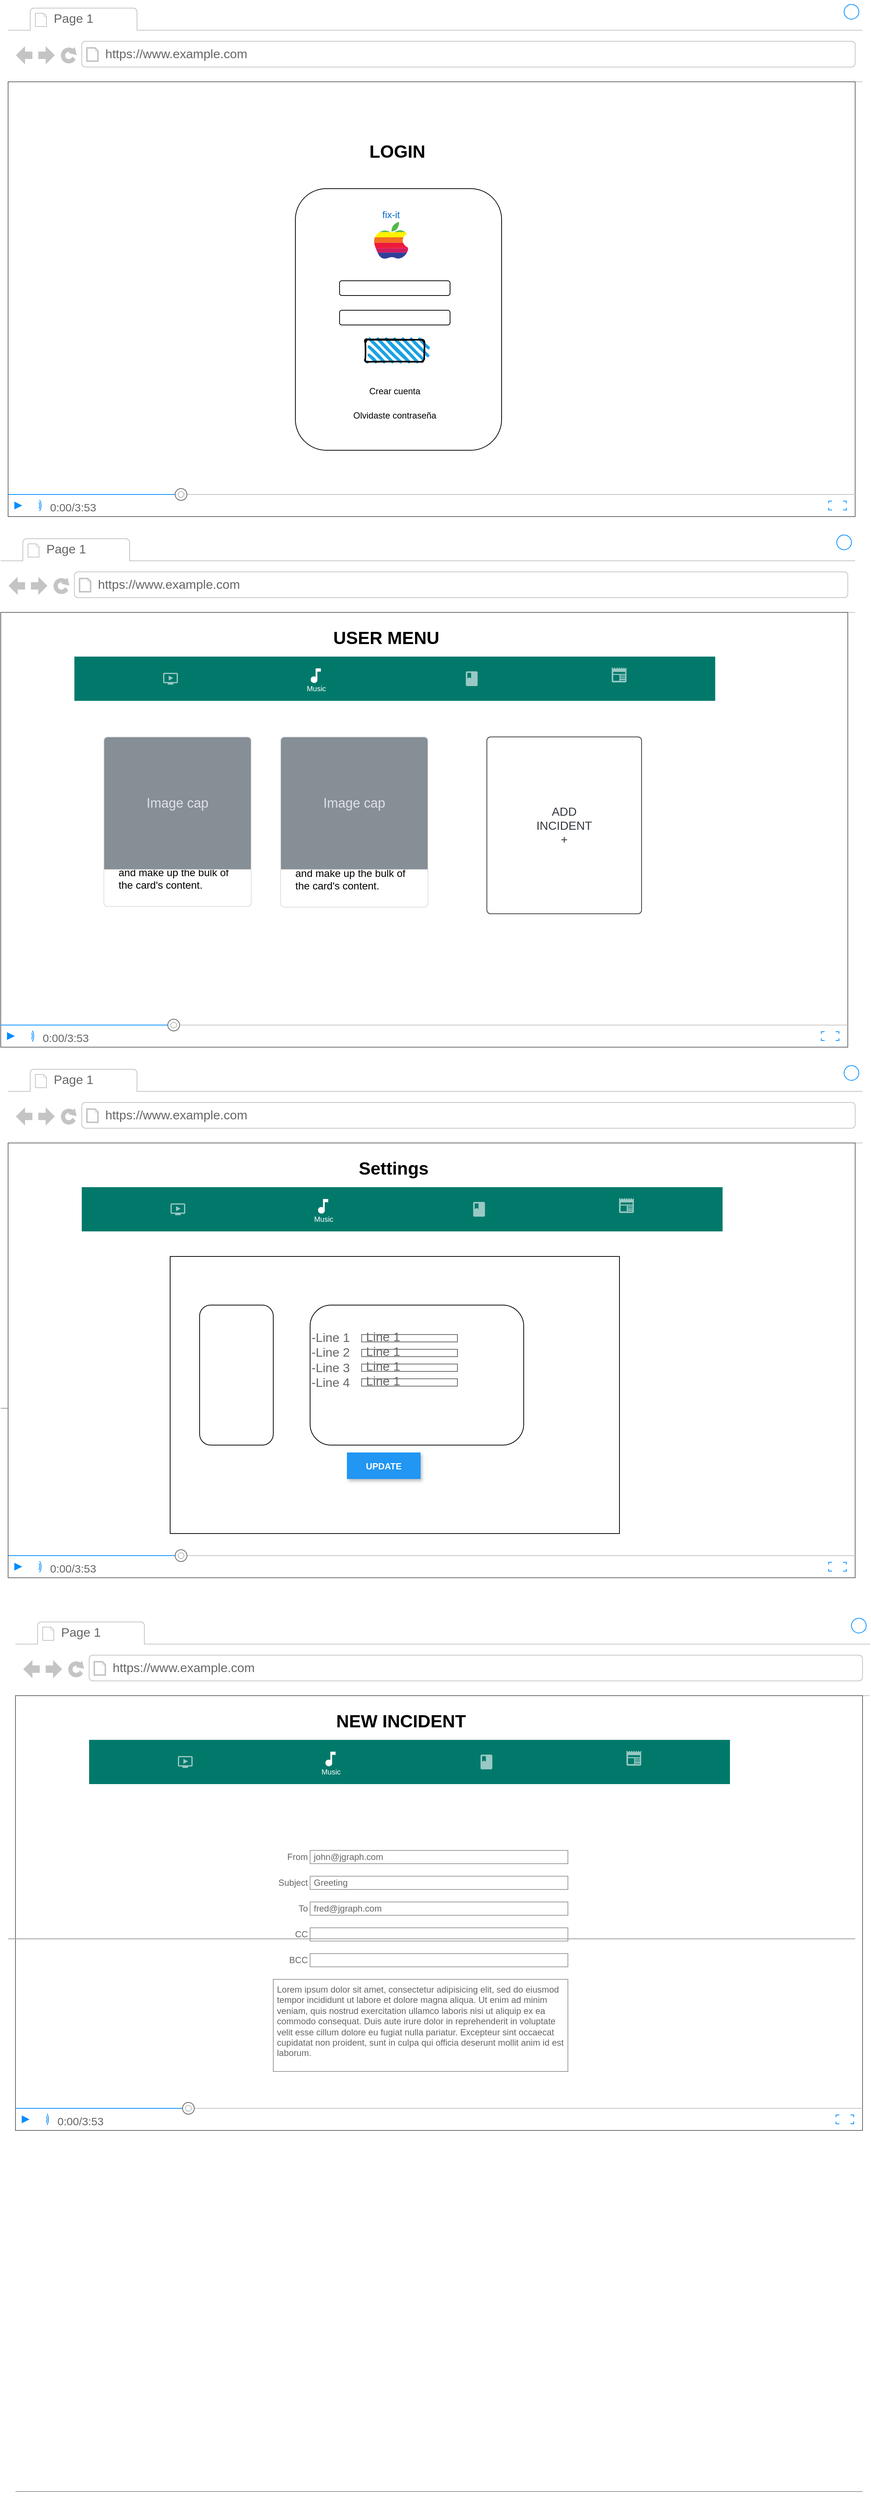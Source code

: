 <mxfile version="14.5.1" type="device"><diagram id="piDafpqhtRUU5qUU-vj8" name="Page-1"><mxGraphModel dx="1422" dy="794" grid="1" gridSize="10" guides="1" tooltips="1" connect="1" arrows="1" fold="1" page="1" pageScale="1" pageWidth="827" pageHeight="1169" math="0" shadow="0"><root><mxCell id="0"/><mxCell id="1" parent="0"/><mxCell id="8962rQQDY3VNNf6We3Pp-1" value="" style="strokeWidth=1;shadow=0;dashed=0;align=center;html=1;shape=mxgraph.mockup.containers.browserWindow;rSize=0;strokeColor2=#008cff;strokeColor3=#c4c4c4;mainText=,;recursiveResize=0;strokeColor=#FFFFFF;fontColor=#FFFFFF;" parent="1" vertex="1"><mxGeometry x="50" y="50" width="1160" height="710" as="geometry"/></mxCell><mxCell id="8962rQQDY3VNNf6We3Pp-2" value="Page 1" style="strokeWidth=1;shadow=0;dashed=0;align=center;html=1;shape=mxgraph.mockup.containers.anchor;fontSize=17;fontColor=#666666;align=left;" parent="8962rQQDY3VNNf6We3Pp-1" vertex="1"><mxGeometry x="60" y="12" width="110" height="26" as="geometry"/></mxCell><mxCell id="8962rQQDY3VNNf6We3Pp-3" value="https://www.example.com" style="strokeWidth=1;shadow=0;dashed=0;align=center;html=1;shape=mxgraph.mockup.containers.anchor;rSize=0;fontSize=17;fontColor=#666666;align=left;" parent="8962rQQDY3VNNf6We3Pp-1" vertex="1"><mxGeometry x="130" y="60" width="250" height="26" as="geometry"/></mxCell><mxCell id="8962rQQDY3VNNf6We3Pp-4" value="" style="verticalLabelPosition=bottom;shadow=0;dashed=0;align=center;html=1;verticalAlign=top;strokeWidth=1;shape=mxgraph.mockup.containers.videoPlayer;strokeColor=#666666;strokeColor2=#008cff;strokeColor3=#c4c4c4;textColor=#666666;fillColor2=#008cff;barHeight=30;barPos=20;" parent="8962rQQDY3VNNf6We3Pp-1" vertex="1"><mxGeometry y="110" width="1150" height="590" as="geometry"/></mxCell><mxCell id="8962rQQDY3VNNf6We3Pp-35" value="" style="verticalLabelPosition=bottom;shadow=0;dashed=0;align=center;html=1;verticalAlign=top;strokeWidth=1;shape=mxgraph.mockup.markup.line;strokeColor=#999999;fillColor=#008CFF;fontSize=13;fontColor=#0066CC;" parent="8962rQQDY3VNNf6We3Pp-1" vertex="1"><mxGeometry y="1180" width="1150" height="20" as="geometry"/></mxCell><mxCell id="I-dR2ajw5MnT3TJYG-21-2" value="" style="rounded=1;whiteSpace=wrap;html=1;" parent="8962rQQDY3VNNf6We3Pp-1" vertex="1"><mxGeometry x="390" y="255" width="280" height="355" as="geometry"/></mxCell><mxCell id="8962rQQDY3VNNf6We3Pp-16" value="fix-it" style="text;html=1;strokeColor=none;fillColor=none;align=center;verticalAlign=middle;whiteSpace=wrap;rounded=0;fontSize=13;fontColor=#0066CC;" parent="8962rQQDY3VNNf6We3Pp-1" vertex="1"><mxGeometry x="470" y="280" width="100" height="20" as="geometry"/></mxCell><mxCell id="I-dR2ajw5MnT3TJYG-21-5" value="" style="rounded=1;whiteSpace=wrap;html=1;" parent="8962rQQDY3VNNf6We3Pp-1" vertex="1"><mxGeometry x="450" y="380" width="150" height="20" as="geometry"/></mxCell><mxCell id="I-dR2ajw5MnT3TJYG-21-7" value="" style="rounded=1;whiteSpace=wrap;html=1;" parent="8962rQQDY3VNNf6We3Pp-1" vertex="1"><mxGeometry x="450" y="420" width="150" height="20" as="geometry"/></mxCell><mxCell id="I-dR2ajw5MnT3TJYG-21-10" value="Crear cuenta" style="text;html=1;strokeColor=none;fillColor=none;align=center;verticalAlign=middle;whiteSpace=wrap;rounded=0;" parent="8962rQQDY3VNNf6We3Pp-1" vertex="1"><mxGeometry x="450" y="520" width="150" height="20" as="geometry"/></mxCell><mxCell id="I-dR2ajw5MnT3TJYG-21-11" value="Olvidaste contraseña" style="text;html=1;strokeColor=none;fillColor=none;align=center;verticalAlign=middle;whiteSpace=wrap;rounded=0;" parent="8962rQQDY3VNNf6We3Pp-1" vertex="1"><mxGeometry x="455" y="550" width="140" height="25" as="geometry"/></mxCell><mxCell id="I-dR2ajw5MnT3TJYG-21-12" value="" style="rounded=1;whiteSpace=wrap;html=1;strokeWidth=2;fillWeight=4;hachureGap=8;hachureAngle=45;fillColor=#1ba1e2;sketch=1;" parent="8962rQQDY3VNNf6We3Pp-1" vertex="1"><mxGeometry x="485" y="460" width="80" height="30" as="geometry"/></mxCell><mxCell id="I-dR2ajw5MnT3TJYG-21-14" value="LOGIN" style="text;strokeColor=none;fillColor=none;html=1;fontSize=24;fontStyle=1;verticalAlign=middle;align=center;" parent="8962rQQDY3VNNf6We3Pp-1" vertex="1"><mxGeometry x="385" y="170" width="285" height="70" as="geometry"/></mxCell><mxCell id="I-dR2ajw5MnT3TJYG-21-176" value="" style="dashed=0;outlineConnect=0;html=1;align=center;labelPosition=center;verticalLabelPosition=bottom;verticalAlign=top;shape=mxgraph.weblogos.apple_classic" parent="8962rQQDY3VNNf6We3Pp-1" vertex="1"><mxGeometry x="496.9" y="300" width="46.2" height="50" as="geometry"/></mxCell><mxCell id="I-dR2ajw5MnT3TJYG-21-194" value="" style="strokeWidth=1;shadow=0;dashed=0;align=center;html=1;shape=mxgraph.mockup.containers.browserWindow;rSize=0;strokeColor2=#008cff;strokeColor3=#c4c4c4;mainText=,;recursiveResize=0;strokeColor=#FFFFFF;fontColor=#FFFFFF;" parent="1" vertex="1"><mxGeometry x="40" y="770" width="1160" height="710" as="geometry"/></mxCell><mxCell id="I-dR2ajw5MnT3TJYG-21-195" value="Page 1" style="strokeWidth=1;shadow=0;dashed=0;align=center;html=1;shape=mxgraph.mockup.containers.anchor;fontSize=17;fontColor=#666666;align=left;" parent="I-dR2ajw5MnT3TJYG-21-194" vertex="1"><mxGeometry x="60" y="12" width="110" height="26" as="geometry"/></mxCell><mxCell id="I-dR2ajw5MnT3TJYG-21-196" value="https://www.example.com" style="strokeWidth=1;shadow=0;dashed=0;align=center;html=1;shape=mxgraph.mockup.containers.anchor;rSize=0;fontSize=17;fontColor=#666666;align=left;" parent="I-dR2ajw5MnT3TJYG-21-194" vertex="1"><mxGeometry x="130" y="60" width="250" height="26" as="geometry"/></mxCell><mxCell id="I-dR2ajw5MnT3TJYG-21-197" value="" style="verticalLabelPosition=bottom;shadow=0;dashed=0;align=center;html=1;verticalAlign=top;strokeWidth=1;shape=mxgraph.mockup.containers.videoPlayer;strokeColor=#666666;strokeColor2=#008cff;strokeColor3=#c4c4c4;textColor=#666666;fillColor2=#008cff;barHeight=30;barPos=20;" parent="I-dR2ajw5MnT3TJYG-21-194" vertex="1"><mxGeometry y="110" width="1150" height="590" as="geometry"/></mxCell><mxCell id="I-dR2ajw5MnT3TJYG-21-198" value="" style="verticalLabelPosition=bottom;shadow=0;dashed=0;align=center;html=1;verticalAlign=top;strokeWidth=1;shape=mxgraph.mockup.markup.line;strokeColor=#999999;fillColor=#008CFF;fontSize=13;fontColor=#0066CC;" parent="I-dR2ajw5MnT3TJYG-21-194" vertex="1"><mxGeometry y="1180" width="1150" height="20" as="geometry"/></mxCell><mxCell id="I-dR2ajw5MnT3TJYG-21-207" value="USER MENU&lt;br&gt;" style="text;strokeColor=none;fillColor=none;html=1;fontSize=24;fontStyle=1;verticalAlign=middle;align=center;" parent="I-dR2ajw5MnT3TJYG-21-194" vertex="1"><mxGeometry x="380" y="110" width="285" height="70" as="geometry"/></mxCell><mxCell id="I-dR2ajw5MnT3TJYG-21-189" value="" style="dashed=0;align=center;fontSize=12;shape=rect;fillColor=#00796B;strokeColor=none;shadow=0;" parent="I-dR2ajw5MnT3TJYG-21-194" vertex="1"><mxGeometry x="100" y="170" width="870" height="60" as="geometry"/></mxCell><mxCell id="I-dR2ajw5MnT3TJYG-21-190" value="" style="dashed=0;html=1;shape=mxgraph.gmdl.video_2;fillColor=#ffffff;strokeColor=none;fontColor=#ffffff;verticalAlign=top;spacingLeft=0;fontSize=10;labelPosition=center;verticalLabelPosition=bottom;align=center;spacingBottom=0;spacingTop=-6;opacity=60;" parent="I-dR2ajw5MnT3TJYG-21-189" vertex="1"><mxGeometry x="0.15" y="0.5" width="20" height="16" relative="1" as="geometry"><mxPoint x="-10" y="-8" as="offset"/></mxGeometry></mxCell><mxCell id="I-dR2ajw5MnT3TJYG-21-191" value="Music" style="dashed=0;html=1;shape=mxgraph.gmdl.music;fillColor=#ffffff;strokeColor=none;fontColor=#ffffff;verticalAlign=top;spacingLeft=0;fontSize=10;labelPosition=center;verticalLabelPosition=bottom;align=center;spacingBottom=0;spacingTop=-5;" parent="I-dR2ajw5MnT3TJYG-21-189" vertex="1"><mxGeometry x="0.38" y="0.5" width="14" height="20" relative="1" as="geometry"><mxPoint x="-10" y="-14" as="offset"/></mxGeometry></mxCell><mxCell id="I-dR2ajw5MnT3TJYG-21-192" value="" style="dashed=0;html=1;shape=mxgraph.gmdl.book;fillColor=#ffffff;strokeColor=none;fontColor=#ffffff;verticalAlign=top;spacingLeft=0;fontSize=10;labelPosition=center;verticalLabelPosition=bottom;align=center;spacingBottom=0;spacingTop=-6;opacity=60;" parent="I-dR2ajw5MnT3TJYG-21-189" vertex="1"><mxGeometry x="0.62" y="0.5" width="16" height="20" relative="1" as="geometry"><mxPoint x="-8" y="-10" as="offset"/></mxGeometry></mxCell><mxCell id="I-dR2ajw5MnT3TJYG-21-193" value="" style="dashed=0;html=1;shape=mxgraph.gmdl.webpage;fillColor=#ffffff;strokeColor=none;fontColor=#ffffff;verticalAlign=top;spacingLeft=0;fontSize=10;labelPosition=center;verticalLabelPosition=bottom;align=center;spacingBottom=0;spacingTop=-6;opacity=60;" parent="I-dR2ajw5MnT3TJYG-21-189" vertex="1"><mxGeometry x="0.85" y="0.5" width="20" height="20" relative="1" as="geometry"><mxPoint x="-10" y="-15" as="offset"/></mxGeometry></mxCell><mxCell id="I-dR2ajw5MnT3TJYG-21-219" value="ADD&lt;br&gt;INCIDENT&lt;br&gt;+" style="html=1;shadow=0;dashed=0;shape=mxgraph.bootstrap.rrect;rSize=5;strokeColor=#343A40;strokeWidth=1;fillColor=none;fontColor=#343A40;whiteSpace=wrap;align=center;verticalAlign=middle;spacingLeft=0;fontStyle=0;fontSize=16;spacing=5;" parent="I-dR2ajw5MnT3TJYG-21-194" vertex="1"><mxGeometry x="660" y="279" width="210" height="240" as="geometry"/></mxCell><mxCell id="I-dR2ajw5MnT3TJYG-21-215" value="Some quick example text to build on the card title and make up the bulk of the card's content." style="html=1;shadow=0;dashed=0;shape=mxgraph.bootstrap.rrect;rSize=5;strokeColor=#DFDFDF;html=1;whiteSpace=wrap;fillColor=#ffffff;fontColor=#000000;verticalAlign=bottom;align=left;spacing=20;fontSize=14;" parent="I-dR2ajw5MnT3TJYG-21-194" vertex="1"><mxGeometry x="140" y="279" width="200" height="230" as="geometry"/></mxCell><mxCell id="I-dR2ajw5MnT3TJYG-21-216" value="Image cap" style="html=1;shadow=0;dashed=0;shape=mxgraph.bootstrap.topButton;rSize=5;perimeter=none;whiteSpace=wrap;fillColor=#868E96;strokeColor=#DFDFDF;fontColor=#DEE2E6;resizeWidth=1;fontSize=18;" parent="I-dR2ajw5MnT3TJYG-21-215" vertex="1"><mxGeometry width="200" height="180" relative="1" as="geometry"/></mxCell><mxCell id="I-dR2ajw5MnT3TJYG-21-217" value="Some quick example text to build on the card title and make up the bulk of the card's content." style="html=1;shadow=0;dashed=0;shape=mxgraph.bootstrap.rrect;rSize=5;strokeColor=#DFDFDF;html=1;whiteSpace=wrap;fillColor=#ffffff;fontColor=#000000;verticalAlign=bottom;align=left;spacing=20;fontSize=14;" parent="I-dR2ajw5MnT3TJYG-21-194" vertex="1"><mxGeometry x="380" y="279" width="200" height="231" as="geometry"/></mxCell><mxCell id="I-dR2ajw5MnT3TJYG-21-218" value="Image cap" style="html=1;shadow=0;dashed=0;shape=mxgraph.bootstrap.topButton;rSize=5;perimeter=none;whiteSpace=wrap;fillColor=#868E96;strokeColor=#DFDFDF;fontColor=#DEE2E6;resizeWidth=1;fontSize=18;" parent="I-dR2ajw5MnT3TJYG-21-217" vertex="1"><mxGeometry width="200" height="180" relative="1" as="geometry"/></mxCell><mxCell id="I-dR2ajw5MnT3TJYG-21-265" value="" style="strokeWidth=1;shadow=0;dashed=0;align=center;html=1;shape=mxgraph.mockup.containers.browserWindow;rSize=0;strokeColor2=#008cff;strokeColor3=#c4c4c4;mainText=,;recursiveResize=0;strokeColor=#FFFFFF;fontColor=#FFFFFF;" parent="1" vertex="1"><mxGeometry x="60" y="2240" width="1160" height="710" as="geometry"/></mxCell><mxCell id="I-dR2ajw5MnT3TJYG-21-266" value="Page 1" style="strokeWidth=1;shadow=0;dashed=0;align=center;html=1;shape=mxgraph.mockup.containers.anchor;fontSize=17;fontColor=#666666;align=left;" parent="I-dR2ajw5MnT3TJYG-21-265" vertex="1"><mxGeometry x="60" y="12" width="110" height="26" as="geometry"/></mxCell><mxCell id="I-dR2ajw5MnT3TJYG-21-267" value="https://www.example.com" style="strokeWidth=1;shadow=0;dashed=0;align=center;html=1;shape=mxgraph.mockup.containers.anchor;rSize=0;fontSize=17;fontColor=#666666;align=left;" parent="I-dR2ajw5MnT3TJYG-21-265" vertex="1"><mxGeometry x="130" y="60" width="250" height="26" as="geometry"/></mxCell><mxCell id="I-dR2ajw5MnT3TJYG-21-268" value="" style="verticalLabelPosition=bottom;shadow=0;dashed=0;align=center;html=1;verticalAlign=top;strokeWidth=1;shape=mxgraph.mockup.containers.videoPlayer;strokeColor=#666666;strokeColor2=#008cff;strokeColor3=#c4c4c4;textColor=#666666;fillColor2=#008cff;barHeight=30;barPos=20;" parent="I-dR2ajw5MnT3TJYG-21-265" vertex="1"><mxGeometry y="110" width="1150" height="590" as="geometry"/></mxCell><mxCell id="I-dR2ajw5MnT3TJYG-21-269" value="" style="verticalLabelPosition=bottom;shadow=0;dashed=0;align=center;html=1;verticalAlign=top;strokeWidth=1;shape=mxgraph.mockup.markup.line;strokeColor=#999999;fillColor=#008CFF;fontSize=13;fontColor=#0066CC;" parent="I-dR2ajw5MnT3TJYG-21-265" vertex="1"><mxGeometry y="1180" width="1150" height="20" as="geometry"/></mxCell><mxCell id="I-dR2ajw5MnT3TJYG-21-270" value="NEW INCIDENT" style="text;strokeColor=none;fillColor=none;html=1;fontSize=24;fontStyle=1;verticalAlign=middle;align=center;" parent="I-dR2ajw5MnT3TJYG-21-265" vertex="1"><mxGeometry x="380" y="110" width="285" height="70" as="geometry"/></mxCell><mxCell id="I-dR2ajw5MnT3TJYG-21-271" value="" style="dashed=0;align=center;fontSize=12;shape=rect;fillColor=#00796B;strokeColor=none;shadow=0;" parent="I-dR2ajw5MnT3TJYG-21-265" vertex="1"><mxGeometry x="100" y="170" width="870" height="60" as="geometry"/></mxCell><mxCell id="I-dR2ajw5MnT3TJYG-21-272" value="" style="dashed=0;html=1;shape=mxgraph.gmdl.video_2;fillColor=#ffffff;strokeColor=none;fontColor=#ffffff;verticalAlign=top;spacingLeft=0;fontSize=10;labelPosition=center;verticalLabelPosition=bottom;align=center;spacingBottom=0;spacingTop=-6;opacity=60;" parent="I-dR2ajw5MnT3TJYG-21-271" vertex="1"><mxGeometry x="0.15" y="0.5" width="20" height="16" relative="1" as="geometry"><mxPoint x="-10" y="-8" as="offset"/></mxGeometry></mxCell><mxCell id="I-dR2ajw5MnT3TJYG-21-273" value="Music" style="dashed=0;html=1;shape=mxgraph.gmdl.music;fillColor=#ffffff;strokeColor=none;fontColor=#ffffff;verticalAlign=top;spacingLeft=0;fontSize=10;labelPosition=center;verticalLabelPosition=bottom;align=center;spacingBottom=0;spacingTop=-5;" parent="I-dR2ajw5MnT3TJYG-21-271" vertex="1"><mxGeometry x="0.38" y="0.5" width="14" height="20" relative="1" as="geometry"><mxPoint x="-10" y="-14" as="offset"/></mxGeometry></mxCell><mxCell id="I-dR2ajw5MnT3TJYG-21-274" value="" style="dashed=0;html=1;shape=mxgraph.gmdl.book;fillColor=#ffffff;strokeColor=none;fontColor=#ffffff;verticalAlign=top;spacingLeft=0;fontSize=10;labelPosition=center;verticalLabelPosition=bottom;align=center;spacingBottom=0;spacingTop=-6;opacity=60;" parent="I-dR2ajw5MnT3TJYG-21-271" vertex="1"><mxGeometry x="0.62" y="0.5" width="16" height="20" relative="1" as="geometry"><mxPoint x="-8" y="-10" as="offset"/></mxGeometry></mxCell><mxCell id="I-dR2ajw5MnT3TJYG-21-275" value="" style="dashed=0;html=1;shape=mxgraph.gmdl.webpage;fillColor=#ffffff;strokeColor=none;fontColor=#ffffff;verticalAlign=top;spacingLeft=0;fontSize=10;labelPosition=center;verticalLabelPosition=bottom;align=center;spacingBottom=0;spacingTop=-6;opacity=60;" parent="I-dR2ajw5MnT3TJYG-21-271" vertex="1"><mxGeometry x="0.85" y="0.5" width="20" height="20" relative="1" as="geometry"><mxPoint x="-10" y="-15" as="offset"/></mxGeometry></mxCell><mxCell id="I-dR2ajw5MnT3TJYG-21-281" value="From" style="strokeWidth=1;shadow=0;dashed=0;align=center;html=1;shape=mxgraph.mockup.forms.anchor;align=right;spacingRight=2;fontColor=#666666;" parent="I-dR2ajw5MnT3TJYG-21-265" vertex="1"><mxGeometry x="350" y="320" width="50" height="18" as="geometry"/></mxCell><mxCell id="I-dR2ajw5MnT3TJYG-21-282" value="john@jgraph.com" style="strokeWidth=1;shadow=0;dashed=0;align=center;html=1;shape=mxgraph.mockup.forms.rrect;fillColor=#ffffff;rSize=0;fontColor=#666666;align=left;spacingLeft=3;strokeColor=#999999;" parent="I-dR2ajw5MnT3TJYG-21-265" vertex="1"><mxGeometry x="400" y="320" width="350" height="18" as="geometry"/></mxCell><mxCell id="I-dR2ajw5MnT3TJYG-21-283" value="Subject" style="strokeWidth=1;shadow=0;dashed=0;align=center;html=1;shape=mxgraph.mockup.forms.anchor;align=right;spacingRight=2;fontColor=#666666;" parent="I-dR2ajw5MnT3TJYG-21-265" vertex="1"><mxGeometry x="350" y="355" width="50" height="18" as="geometry"/></mxCell><mxCell id="I-dR2ajw5MnT3TJYG-21-284" value="Greeting" style="strokeWidth=1;shadow=0;dashed=0;align=center;html=1;shape=mxgraph.mockup.forms.rrect;fillColor=#ffffff;rSize=0;fontColor=#666666;align=left;spacingLeft=3;strokeColor=#999999;" parent="I-dR2ajw5MnT3TJYG-21-265" vertex="1"><mxGeometry x="400" y="355" width="350" height="18" as="geometry"/></mxCell><mxCell id="I-dR2ajw5MnT3TJYG-21-285" value="To" style="strokeWidth=1;shadow=0;dashed=0;align=center;html=1;shape=mxgraph.mockup.forms.anchor;align=right;spacingRight=2;fontColor=#666666;" parent="I-dR2ajw5MnT3TJYG-21-265" vertex="1"><mxGeometry x="350" y="390" width="50" height="18" as="geometry"/></mxCell><mxCell id="I-dR2ajw5MnT3TJYG-21-286" value="fred@jgraph.com" style="strokeWidth=1;shadow=0;dashed=0;align=center;html=1;shape=mxgraph.mockup.forms.rrect;fillColor=#ffffff;rSize=0;fontColor=#666666;align=left;spacingLeft=3;strokeColor=#999999;" parent="I-dR2ajw5MnT3TJYG-21-265" vertex="1"><mxGeometry x="400" y="390" width="350" height="18" as="geometry"/></mxCell><mxCell id="I-dR2ajw5MnT3TJYG-21-287" value="CC" style="strokeWidth=1;shadow=0;dashed=0;align=center;html=1;shape=mxgraph.mockup.forms.anchor;align=right;spacingRight=2;fontColor=#666666;" parent="I-dR2ajw5MnT3TJYG-21-265" vertex="1"><mxGeometry x="350" y="425" width="50" height="18" as="geometry"/></mxCell><mxCell id="I-dR2ajw5MnT3TJYG-21-288" value="" style="strokeWidth=1;shadow=0;dashed=0;align=center;html=1;shape=mxgraph.mockup.forms.rrect;fillColor=#ffffff;rSize=0;fontColor=#666666;align=left;spacingLeft=3;strokeColor=#999999;" parent="I-dR2ajw5MnT3TJYG-21-265" vertex="1"><mxGeometry x="400" y="425" width="350" height="18" as="geometry"/></mxCell><mxCell id="I-dR2ajw5MnT3TJYG-21-289" value="BCC" style="strokeWidth=1;shadow=0;dashed=0;align=center;html=1;shape=mxgraph.mockup.forms.anchor;align=right;spacingRight=2;fontColor=#666666;" parent="I-dR2ajw5MnT3TJYG-21-265" vertex="1"><mxGeometry x="350" y="460" width="50" height="18" as="geometry"/></mxCell><mxCell id="I-dR2ajw5MnT3TJYG-21-290" value="" style="strokeWidth=1;shadow=0;dashed=0;align=center;html=1;shape=mxgraph.mockup.forms.rrect;fillColor=#ffffff;rSize=0;fontColor=#666666;align=left;spacingLeft=3;strokeColor=#999999;" parent="I-dR2ajw5MnT3TJYG-21-265" vertex="1"><mxGeometry x="400" y="460" width="350" height="18" as="geometry"/></mxCell><mxCell id="I-dR2ajw5MnT3TJYG-21-291" value="Lorem ipsum dolor sit amet, consectetur adipisicing elit, sed do eiusmod tempor incididunt ut labore et dolore magna aliqua. Ut enim ad minim veniam, quis nostrud exercitation ullamco laboris nisi ut aliquip ex ea commodo consequat. Duis aute irure dolor in reprehenderit in voluptate velit esse cillum dolore eu fugiat nulla pariatur. Excepteur sint occaecat cupidatat non proident, sunt in culpa qui officia deserunt mollit anim id est laborum." style="strokeWidth=1;shadow=0;dashed=0;align=center;html=1;shape=mxgraph.mockup.forms.rrect;fillColor=#ffffff;rSize=0;fontColor=#666666;align=left;spacingLeft=3;strokeColor=#999999;verticalAlign=top;whiteSpace=wrap;" parent="I-dR2ajw5MnT3TJYG-21-265" vertex="1"><mxGeometry x="350" y="495" width="400" height="125" as="geometry"/></mxCell><mxCell id="8jt_pCnCAhQldhpMJ4sk-1" value="" style="strokeWidth=1;shadow=0;dashed=0;align=center;html=1;shape=mxgraph.mockup.containers.browserWindow;rSize=0;strokeColor2=#008cff;strokeColor3=#c4c4c4;mainText=,;recursiveResize=0;strokeColor=#FFFFFF;fontColor=#FFFFFF;" vertex="1" parent="1"><mxGeometry x="50" y="1490" width="1160" height="710" as="geometry"/></mxCell><mxCell id="8jt_pCnCAhQldhpMJ4sk-2" value="Page 1" style="strokeWidth=1;shadow=0;dashed=0;align=center;html=1;shape=mxgraph.mockup.containers.anchor;fontSize=17;fontColor=#666666;align=left;" vertex="1" parent="8jt_pCnCAhQldhpMJ4sk-1"><mxGeometry x="60" y="12" width="110" height="26" as="geometry"/></mxCell><mxCell id="8jt_pCnCAhQldhpMJ4sk-3" value="https://www.example.com" style="strokeWidth=1;shadow=0;dashed=0;align=center;html=1;shape=mxgraph.mockup.containers.anchor;rSize=0;fontSize=17;fontColor=#666666;align=left;" vertex="1" parent="8jt_pCnCAhQldhpMJ4sk-1"><mxGeometry x="130" y="60" width="250" height="26" as="geometry"/></mxCell><mxCell id="8jt_pCnCAhQldhpMJ4sk-4" value="" style="verticalLabelPosition=bottom;shadow=0;dashed=0;align=center;html=1;verticalAlign=top;strokeWidth=1;shape=mxgraph.mockup.containers.videoPlayer;strokeColor=#666666;strokeColor2=#008cff;strokeColor3=#c4c4c4;textColor=#666666;fillColor2=#008cff;barHeight=30;barPos=20;" vertex="1" parent="8jt_pCnCAhQldhpMJ4sk-1"><mxGeometry y="110" width="1150" height="590" as="geometry"/></mxCell><mxCell id="8jt_pCnCAhQldhpMJ4sk-5" value="" style="verticalLabelPosition=bottom;shadow=0;dashed=0;align=center;html=1;verticalAlign=top;strokeWidth=1;shape=mxgraph.mockup.markup.line;strokeColor=#999999;fillColor=#008CFF;fontSize=13;fontColor=#0066CC;" vertex="1" parent="8jt_pCnCAhQldhpMJ4sk-1"><mxGeometry y="1180" width="1150" height="20" as="geometry"/></mxCell><mxCell id="8jt_pCnCAhQldhpMJ4sk-6" value="Settings" style="text;strokeColor=none;fillColor=none;html=1;fontSize=24;fontStyle=1;verticalAlign=middle;align=center;" vertex="1" parent="8jt_pCnCAhQldhpMJ4sk-1"><mxGeometry x="380" y="110" width="285" height="70" as="geometry"/></mxCell><mxCell id="8jt_pCnCAhQldhpMJ4sk-7" value="" style="dashed=0;align=center;fontSize=12;shape=rect;fillColor=#00796B;strokeColor=none;shadow=0;" vertex="1" parent="8jt_pCnCAhQldhpMJ4sk-1"><mxGeometry x="100" y="170" width="870" height="60" as="geometry"/></mxCell><mxCell id="8jt_pCnCAhQldhpMJ4sk-8" value="" style="dashed=0;html=1;shape=mxgraph.gmdl.video_2;fillColor=#ffffff;strokeColor=none;fontColor=#ffffff;verticalAlign=top;spacingLeft=0;fontSize=10;labelPosition=center;verticalLabelPosition=bottom;align=center;spacingBottom=0;spacingTop=-6;opacity=60;" vertex="1" parent="8jt_pCnCAhQldhpMJ4sk-7"><mxGeometry x="0.15" y="0.5" width="20" height="16" relative="1" as="geometry"><mxPoint x="-10" y="-8" as="offset"/></mxGeometry></mxCell><mxCell id="8jt_pCnCAhQldhpMJ4sk-9" value="Music" style="dashed=0;html=1;shape=mxgraph.gmdl.music;fillColor=#ffffff;strokeColor=none;fontColor=#ffffff;verticalAlign=top;spacingLeft=0;fontSize=10;labelPosition=center;verticalLabelPosition=bottom;align=center;spacingBottom=0;spacingTop=-5;" vertex="1" parent="8jt_pCnCAhQldhpMJ4sk-7"><mxGeometry x="0.38" y="0.5" width="14" height="20" relative="1" as="geometry"><mxPoint x="-10" y="-14" as="offset"/></mxGeometry></mxCell><mxCell id="8jt_pCnCAhQldhpMJ4sk-10" value="" style="dashed=0;html=1;shape=mxgraph.gmdl.book;fillColor=#ffffff;strokeColor=none;fontColor=#ffffff;verticalAlign=top;spacingLeft=0;fontSize=10;labelPosition=center;verticalLabelPosition=bottom;align=center;spacingBottom=0;spacingTop=-6;opacity=60;" vertex="1" parent="8jt_pCnCAhQldhpMJ4sk-7"><mxGeometry x="0.62" y="0.5" width="16" height="20" relative="1" as="geometry"><mxPoint x="-8" y="-10" as="offset"/></mxGeometry></mxCell><mxCell id="8jt_pCnCAhQldhpMJ4sk-11" value="" style="dashed=0;html=1;shape=mxgraph.gmdl.webpage;fillColor=#ffffff;strokeColor=none;fontColor=#ffffff;verticalAlign=top;spacingLeft=0;fontSize=10;labelPosition=center;verticalLabelPosition=bottom;align=center;spacingBottom=0;spacingTop=-6;opacity=60;" vertex="1" parent="8jt_pCnCAhQldhpMJ4sk-7"><mxGeometry x="0.85" y="0.5" width="20" height="20" relative="1" as="geometry"><mxPoint x="-10" y="-15" as="offset"/></mxGeometry></mxCell><mxCell id="8jt_pCnCAhQldhpMJ4sk-18" value="" style="rounded=0;whiteSpace=wrap;html=1;" vertex="1" parent="8jt_pCnCAhQldhpMJ4sk-1"><mxGeometry x="220" y="264" width="610" height="376" as="geometry"/></mxCell><mxCell id="8jt_pCnCAhQldhpMJ4sk-19" value="" style="rounded=1;whiteSpace=wrap;html=1;" vertex="1" parent="8jt_pCnCAhQldhpMJ4sk-1"><mxGeometry x="260" y="330" width="100" height="190" as="geometry"/></mxCell><mxCell id="8jt_pCnCAhQldhpMJ4sk-20" value="" style="rounded=1;whiteSpace=wrap;html=1;" vertex="1" parent="8jt_pCnCAhQldhpMJ4sk-1"><mxGeometry x="410" y="330" width="290" height="190" as="geometry"/></mxCell><mxCell id="8jt_pCnCAhQldhpMJ4sk-21" value="Line 1" style="strokeWidth=1;shadow=0;dashed=0;align=center;html=1;shape=mxgraph.mockup.text.textBox;fontColor=#666666;align=left;fontSize=17;spacingLeft=4;spacingTop=-3;strokeColor=#666666;mainText=" vertex="1" parent="8jt_pCnCAhQldhpMJ4sk-1"><mxGeometry x="480" y="370" width="130" height="10" as="geometry"/></mxCell><mxCell id="8jt_pCnCAhQldhpMJ4sk-22" value="Line 1" style="strokeWidth=1;shadow=0;dashed=0;align=center;html=1;shape=mxgraph.mockup.text.textBox;fontColor=#666666;align=left;fontSize=17;spacingLeft=4;spacingTop=-3;strokeColor=#666666;mainText=" vertex="1" parent="8jt_pCnCAhQldhpMJ4sk-1"><mxGeometry x="480" y="390" width="130" height="10" as="geometry"/></mxCell><mxCell id="8jt_pCnCAhQldhpMJ4sk-23" value="Line 1" style="strokeWidth=1;shadow=0;dashed=0;align=center;html=1;shape=mxgraph.mockup.text.textBox;fontColor=#666666;align=left;fontSize=17;spacingLeft=4;spacingTop=-3;strokeColor=#666666;mainText=" vertex="1" parent="8jt_pCnCAhQldhpMJ4sk-1"><mxGeometry x="480" y="410" width="130" height="10" as="geometry"/></mxCell><mxCell id="8jt_pCnCAhQldhpMJ4sk-24" value="Line 1" style="strokeWidth=1;shadow=0;dashed=0;align=center;html=1;shape=mxgraph.mockup.text.textBox;fontColor=#666666;align=left;fontSize=17;spacingLeft=4;spacingTop=-3;strokeColor=#666666;mainText=" vertex="1" parent="8jt_pCnCAhQldhpMJ4sk-1"><mxGeometry x="480" y="430" width="130" height="10" as="geometry"/></mxCell><mxCell id="8jt_pCnCAhQldhpMJ4sk-25" value="-Line 1&#10;-Line 2&#10;-Line 3&#10;-Line 4" style="strokeWidth=1;shadow=0;dashed=0;align=center;html=1;shape=mxgraph.mockup.text.bulletedList;textColor=#666666;mainText=,,,,;textSize=17;bulletStyle=none;strokeColor=none;fillColor=none;align=left;verticalAlign=top;fontSize=17;fontColor=#666666;" vertex="1" parent="8jt_pCnCAhQldhpMJ4sk-1"><mxGeometry x="410" y="357.5" width="150" height="135" as="geometry"/></mxCell><mxCell id="8jt_pCnCAhQldhpMJ4sk-26" value="UPDATE" style="dashed=0;align=center;fontSize=12;shape=rect;fillColor=#2196F3;strokeColor=none;fontStyle=1;shadow=1;fontColor=#ffffff;" vertex="1" parent="8jt_pCnCAhQldhpMJ4sk-1"><mxGeometry x="460" y="530" width="100" height="36" as="geometry"/></mxCell></root></mxGraphModel></diagram></mxfile>